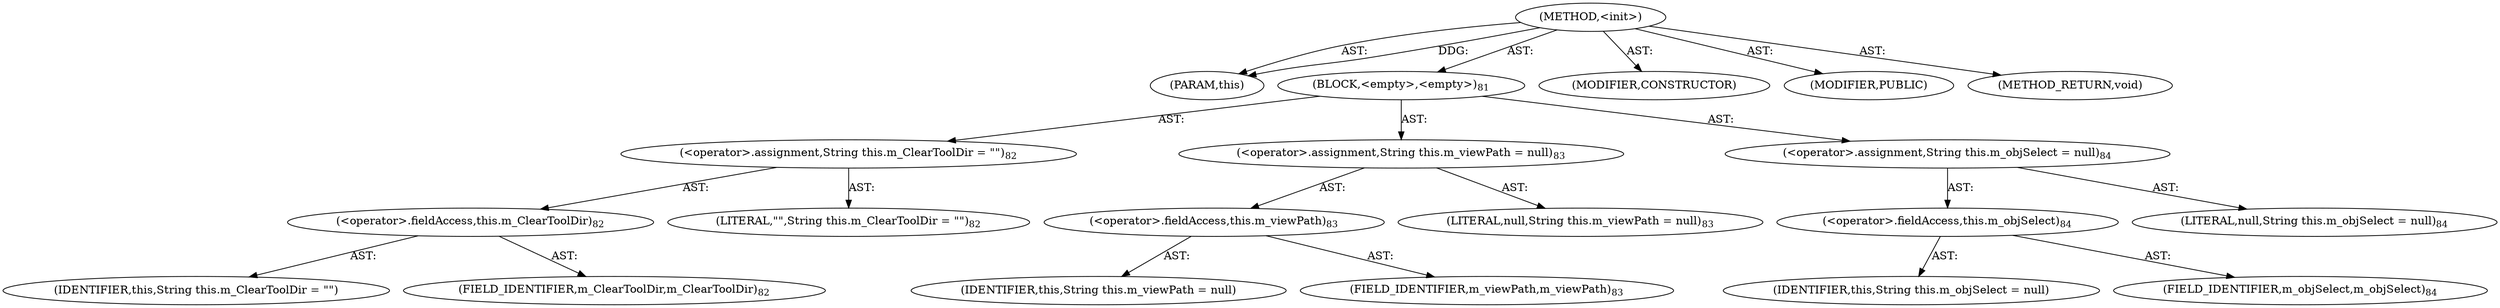 digraph "&lt;init&gt;" {  
"111669149703" [label = <(METHOD,&lt;init&gt;)> ]
"115964117003" [label = <(PARAM,this)> ]
"25769803788" [label = <(BLOCK,&lt;empty&gt;,&lt;empty&gt;)<SUB>81</SUB>> ]
"30064771113" [label = <(&lt;operator&gt;.assignment,String this.m_ClearToolDir = &quot;&quot;)<SUB>82</SUB>> ]
"30064771114" [label = <(&lt;operator&gt;.fieldAccess,this.m_ClearToolDir)<SUB>82</SUB>> ]
"68719476774" [label = <(IDENTIFIER,this,String this.m_ClearToolDir = &quot;&quot;)> ]
"55834574857" [label = <(FIELD_IDENTIFIER,m_ClearToolDir,m_ClearToolDir)<SUB>82</SUB>> ]
"90194313219" [label = <(LITERAL,&quot;&quot;,String this.m_ClearToolDir = &quot;&quot;)<SUB>82</SUB>> ]
"30064771115" [label = <(&lt;operator&gt;.assignment,String this.m_viewPath = null)<SUB>83</SUB>> ]
"30064771116" [label = <(&lt;operator&gt;.fieldAccess,this.m_viewPath)<SUB>83</SUB>> ]
"68719476775" [label = <(IDENTIFIER,this,String this.m_viewPath = null)> ]
"55834574858" [label = <(FIELD_IDENTIFIER,m_viewPath,m_viewPath)<SUB>83</SUB>> ]
"90194313220" [label = <(LITERAL,null,String this.m_viewPath = null)<SUB>83</SUB>> ]
"30064771117" [label = <(&lt;operator&gt;.assignment,String this.m_objSelect = null)<SUB>84</SUB>> ]
"30064771118" [label = <(&lt;operator&gt;.fieldAccess,this.m_objSelect)<SUB>84</SUB>> ]
"68719476776" [label = <(IDENTIFIER,this,String this.m_objSelect = null)> ]
"55834574859" [label = <(FIELD_IDENTIFIER,m_objSelect,m_objSelect)<SUB>84</SUB>> ]
"90194313221" [label = <(LITERAL,null,String this.m_objSelect = null)<SUB>84</SUB>> ]
"133143986215" [label = <(MODIFIER,CONSTRUCTOR)> ]
"133143986216" [label = <(MODIFIER,PUBLIC)> ]
"128849018887" [label = <(METHOD_RETURN,void)> ]
  "111669149703" -> "115964117003"  [ label = "AST: "] 
  "111669149703" -> "25769803788"  [ label = "AST: "] 
  "111669149703" -> "133143986215"  [ label = "AST: "] 
  "111669149703" -> "133143986216"  [ label = "AST: "] 
  "111669149703" -> "128849018887"  [ label = "AST: "] 
  "25769803788" -> "30064771113"  [ label = "AST: "] 
  "25769803788" -> "30064771115"  [ label = "AST: "] 
  "25769803788" -> "30064771117"  [ label = "AST: "] 
  "30064771113" -> "30064771114"  [ label = "AST: "] 
  "30064771113" -> "90194313219"  [ label = "AST: "] 
  "30064771114" -> "68719476774"  [ label = "AST: "] 
  "30064771114" -> "55834574857"  [ label = "AST: "] 
  "30064771115" -> "30064771116"  [ label = "AST: "] 
  "30064771115" -> "90194313220"  [ label = "AST: "] 
  "30064771116" -> "68719476775"  [ label = "AST: "] 
  "30064771116" -> "55834574858"  [ label = "AST: "] 
  "30064771117" -> "30064771118"  [ label = "AST: "] 
  "30064771117" -> "90194313221"  [ label = "AST: "] 
  "30064771118" -> "68719476776"  [ label = "AST: "] 
  "30064771118" -> "55834574859"  [ label = "AST: "] 
  "111669149703" -> "115964117003"  [ label = "DDG: "] 
}
